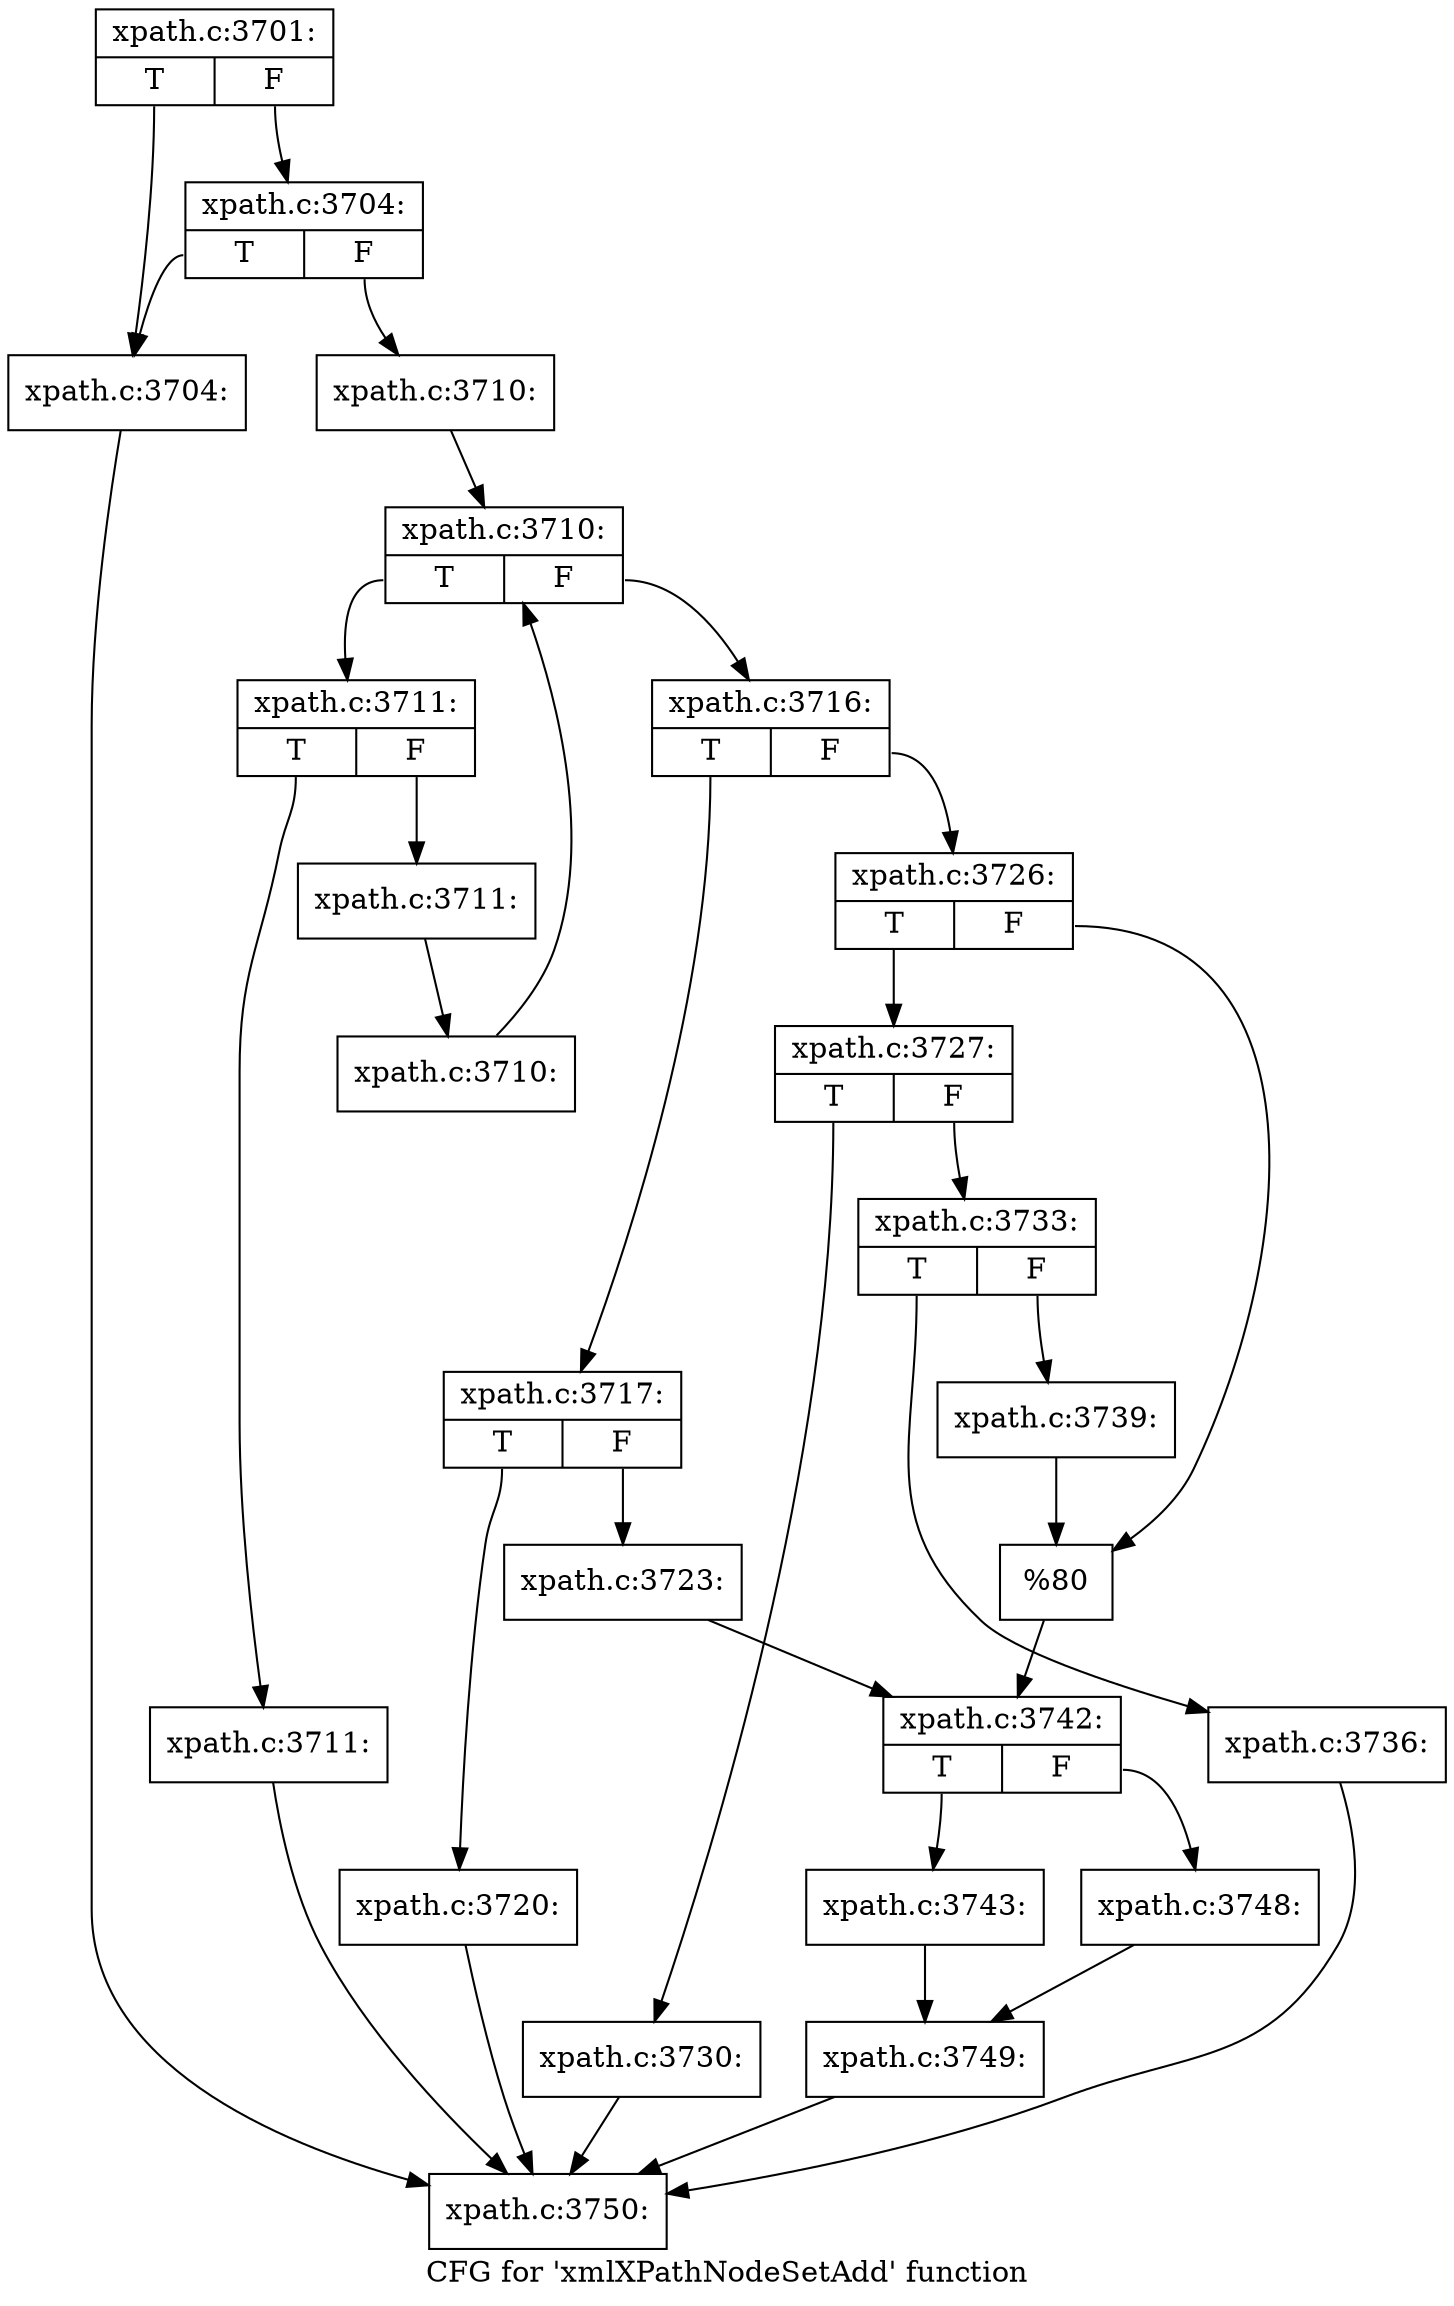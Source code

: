 digraph "CFG for 'xmlXPathNodeSetAdd' function" {
	label="CFG for 'xmlXPathNodeSetAdd' function";

	Node0x55e6b2538d80 [shape=record,label="{xpath.c:3701:|{<s0>T|<s1>F}}"];
	Node0x55e6b2538d80:s0 -> Node0x55e6b253dfb0;
	Node0x55e6b2538d80:s1 -> Node0x55e6b253e050;
	Node0x55e6b253e050 [shape=record,label="{xpath.c:3704:|{<s0>T|<s1>F}}"];
	Node0x55e6b253e050:s0 -> Node0x55e6b253dfb0;
	Node0x55e6b253e050:s1 -> Node0x55e6b253e000;
	Node0x55e6b253dfb0 [shape=record,label="{xpath.c:3704:}"];
	Node0x55e6b253dfb0 -> Node0x55e6b253d4f0;
	Node0x55e6b253e000 [shape=record,label="{xpath.c:3710:}"];
	Node0x55e6b253e000 -> Node0x55e6b253e8a0;
	Node0x55e6b253e8a0 [shape=record,label="{xpath.c:3710:|{<s0>T|<s1>F}}"];
	Node0x55e6b253e8a0:s0 -> Node0x55e6b253eb80;
	Node0x55e6b253e8a0:s1 -> Node0x55e6b253e740;
	Node0x55e6b253eb80 [shape=record,label="{xpath.c:3711:|{<s0>T|<s1>F}}"];
	Node0x55e6b253eb80:s0 -> Node0x55e6b253ef40;
	Node0x55e6b253eb80:s1 -> Node0x55e6b253ef90;
	Node0x55e6b253ef40 [shape=record,label="{xpath.c:3711:}"];
	Node0x55e6b253ef40 -> Node0x55e6b253d4f0;
	Node0x55e6b253ef90 [shape=record,label="{xpath.c:3711:}"];
	Node0x55e6b253ef90 -> Node0x55e6b253eaf0;
	Node0x55e6b253eaf0 [shape=record,label="{xpath.c:3710:}"];
	Node0x55e6b253eaf0 -> Node0x55e6b253e8a0;
	Node0x55e6b253e740 [shape=record,label="{xpath.c:3716:|{<s0>T|<s1>F}}"];
	Node0x55e6b253e740:s0 -> Node0x55e6b253f8f0;
	Node0x55e6b253e740:s1 -> Node0x55e6b253f990;
	Node0x55e6b253f8f0 [shape=record,label="{xpath.c:3717:|{<s0>T|<s1>F}}"];
	Node0x55e6b253f8f0:s0 -> Node0x55e6b2540130;
	Node0x55e6b253f8f0:s1 -> Node0x55e6b2540180;
	Node0x55e6b2540130 [shape=record,label="{xpath.c:3720:}"];
	Node0x55e6b2540130 -> Node0x55e6b253d4f0;
	Node0x55e6b2540180 [shape=record,label="{xpath.c:3723:}"];
	Node0x55e6b2540180 -> Node0x55e6b253f940;
	Node0x55e6b253f990 [shape=record,label="{xpath.c:3726:|{<s0>T|<s1>F}}"];
	Node0x55e6b253f990:s0 -> Node0x55e6b25410a0;
	Node0x55e6b253f990:s1 -> Node0x55e6b25410f0;
	Node0x55e6b25410a0 [shape=record,label="{xpath.c:3727:|{<s0>T|<s1>F}}"];
	Node0x55e6b25410a0:s0 -> Node0x55e6b25419d0;
	Node0x55e6b25410a0:s1 -> Node0x55e6b2541a20;
	Node0x55e6b25419d0 [shape=record,label="{xpath.c:3730:}"];
	Node0x55e6b25419d0 -> Node0x55e6b253d4f0;
	Node0x55e6b2541a20 [shape=record,label="{xpath.c:3733:|{<s0>T|<s1>F}}"];
	Node0x55e6b2541a20:s0 -> Node0x55e6b2543260;
	Node0x55e6b2541a20:s1 -> Node0x55e6b25432b0;
	Node0x55e6b2543260 [shape=record,label="{xpath.c:3736:}"];
	Node0x55e6b2543260 -> Node0x55e6b253d4f0;
	Node0x55e6b25432b0 [shape=record,label="{xpath.c:3739:}"];
	Node0x55e6b25432b0 -> Node0x55e6b25410f0;
	Node0x55e6b25410f0 [shape=record,label="{%80}"];
	Node0x55e6b25410f0 -> Node0x55e6b253f940;
	Node0x55e6b253f940 [shape=record,label="{xpath.c:3742:|{<s0>T|<s1>F}}"];
	Node0x55e6b253f940:s0 -> Node0x55e6b25440b0;
	Node0x55e6b253f940:s1 -> Node0x55e6b2544150;
	Node0x55e6b25440b0 [shape=record,label="{xpath.c:3743:}"];
	Node0x55e6b25440b0 -> Node0x55e6b2544100;
	Node0x55e6b2544150 [shape=record,label="{xpath.c:3748:}"];
	Node0x55e6b2544150 -> Node0x55e6b2544100;
	Node0x55e6b2544100 [shape=record,label="{xpath.c:3749:}"];
	Node0x55e6b2544100 -> Node0x55e6b253d4f0;
	Node0x55e6b253d4f0 [shape=record,label="{xpath.c:3750:}"];
}
